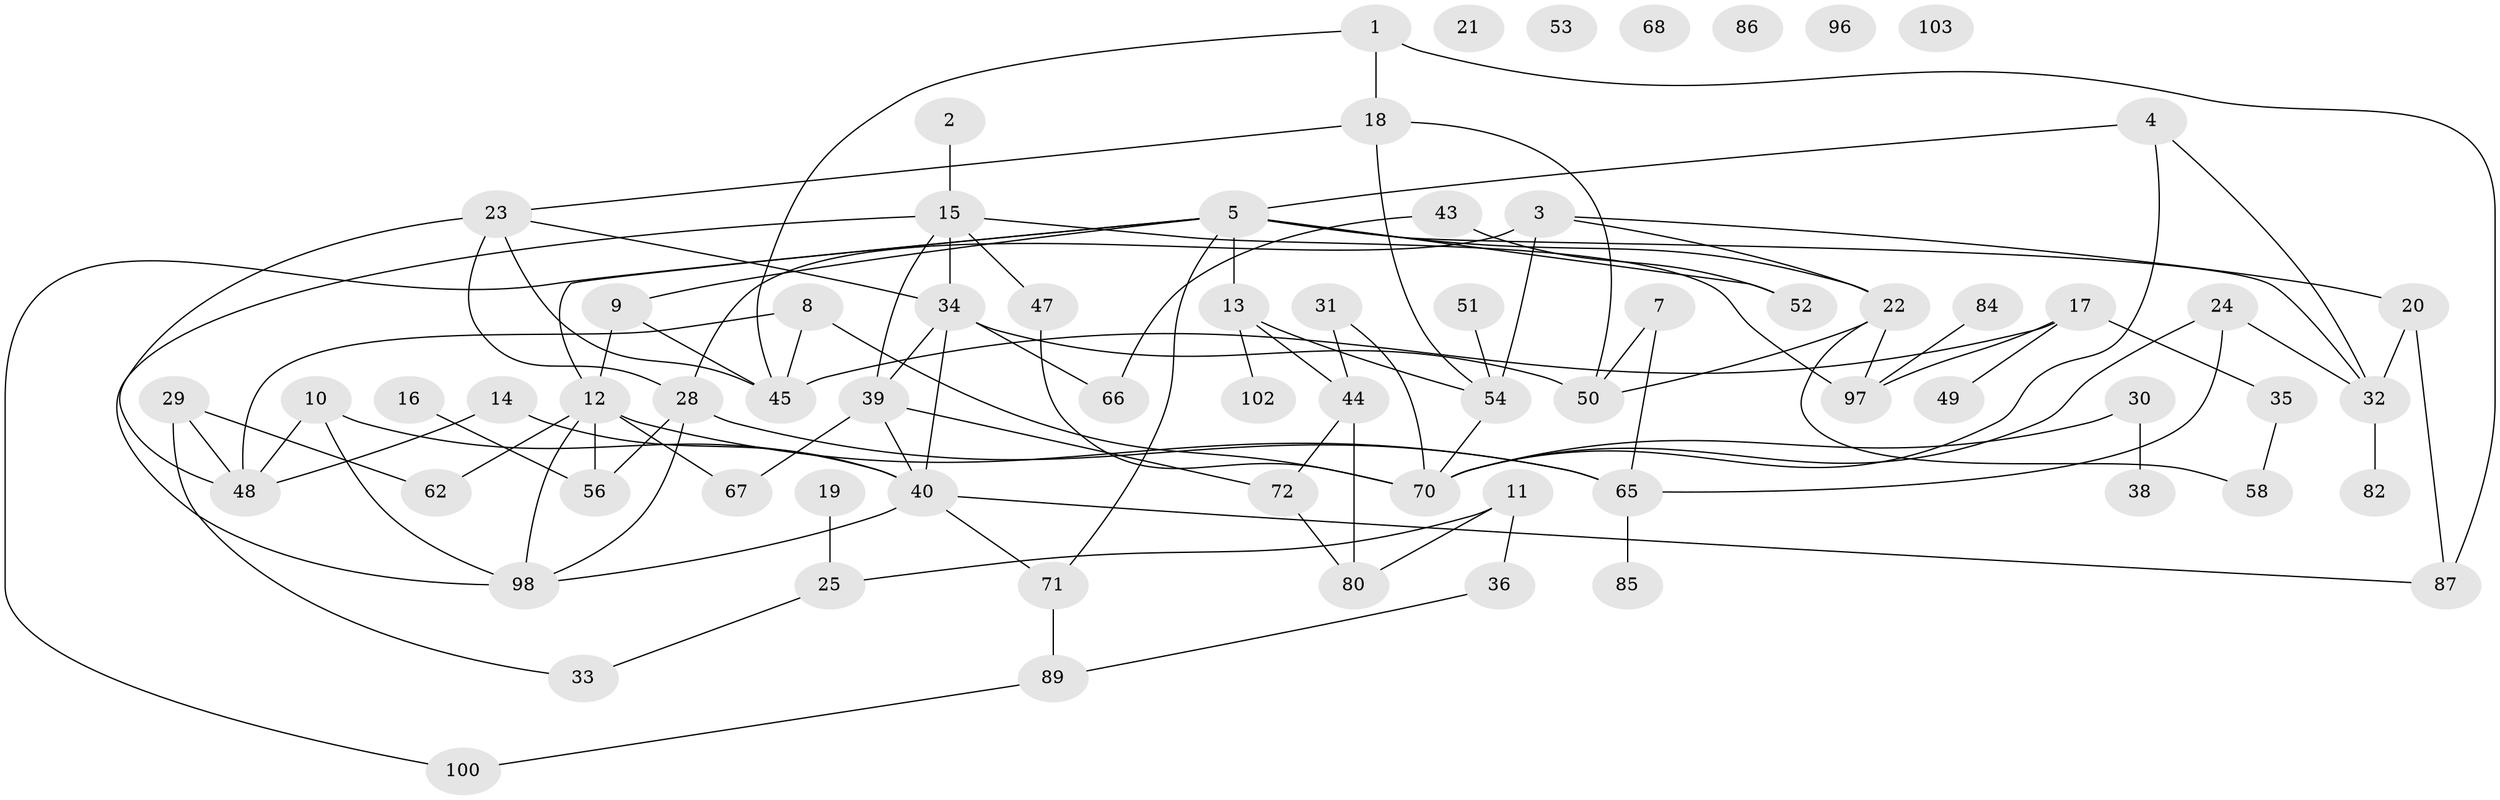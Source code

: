 // Generated by graph-tools (version 1.1) at 2025/23/03/03/25 07:23:27]
// undirected, 70 vertices, 104 edges
graph export_dot {
graph [start="1"]
  node [color=gray90,style=filled];
  1 [super="+27"];
  2;
  3 [super="+26"];
  4;
  5 [super="+6"];
  7;
  8 [super="+59"];
  9 [super="+69"];
  10;
  11;
  12 [super="+78"];
  13 [super="+81"];
  14;
  15 [super="+55"];
  16;
  17 [super="+77"];
  18 [super="+73"];
  19;
  20 [super="+64"];
  21;
  22;
  23 [super="+57"];
  24;
  25;
  28 [super="+42"];
  29 [super="+37"];
  30;
  31 [super="+93"];
  32 [super="+46"];
  33 [super="+41"];
  34;
  35;
  36 [super="+76"];
  38 [super="+91"];
  39 [super="+105"];
  40 [super="+61"];
  43;
  44 [super="+90"];
  45 [super="+79"];
  47 [super="+83"];
  48 [super="+74"];
  49;
  50 [super="+63"];
  51;
  52 [super="+88"];
  53;
  54 [super="+95"];
  56 [super="+60"];
  58;
  62;
  65;
  66 [super="+92"];
  67;
  68;
  70 [super="+94"];
  71 [super="+101"];
  72 [super="+75"];
  80;
  82;
  84;
  85;
  86;
  87;
  89 [super="+99"];
  96;
  97;
  98 [super="+104"];
  100;
  102;
  103;
  1 -- 45;
  1 -- 87;
  1 -- 18;
  2 -- 15;
  3 -- 22;
  3 -- 28;
  3 -- 54;
  3 -- 20;
  4 -- 32;
  4 -- 70;
  4 -- 5;
  5 -- 9;
  5 -- 32;
  5 -- 100;
  5 -- 71;
  5 -- 12;
  5 -- 52;
  5 -- 22;
  5 -- 13;
  7 -- 65;
  7 -- 50;
  8 -- 70;
  8 -- 48;
  8 -- 45;
  9 -- 12;
  9 -- 45;
  10 -- 48;
  10 -- 40;
  10 -- 98;
  11 -- 25;
  11 -- 36;
  11 -- 80;
  12 -- 56;
  12 -- 62;
  12 -- 67;
  12 -- 98;
  12 -- 65;
  13 -- 44;
  13 -- 54;
  13 -- 102;
  14 -- 40;
  14 -- 48;
  15 -- 34;
  15 -- 39;
  15 -- 97;
  15 -- 98;
  15 -- 47;
  16 -- 56;
  17 -- 35;
  17 -- 45 [weight=2];
  17 -- 49;
  17 -- 97;
  18 -- 50;
  18 -- 54;
  18 -- 23;
  19 -- 25;
  20 -- 32;
  20 -- 87;
  22 -- 58;
  22 -- 97;
  22 -- 50;
  23 -- 28;
  23 -- 48;
  23 -- 34;
  23 -- 45;
  24 -- 65;
  24 -- 70;
  24 -- 32;
  25 -- 33;
  28 -- 65;
  28 -- 56;
  28 -- 98;
  29 -- 48;
  29 -- 62;
  29 -- 33;
  30 -- 70;
  30 -- 38;
  31 -- 70;
  31 -- 44;
  32 -- 82;
  34 -- 39;
  34 -- 40;
  34 -- 66;
  34 -- 50;
  35 -- 58;
  36 -- 89;
  39 -- 40;
  39 -- 67;
  39 -- 72;
  40 -- 87;
  40 -- 98;
  40 -- 71;
  43 -- 52;
  43 -- 66;
  44 -- 80;
  44 -- 72;
  47 -- 70;
  51 -- 54;
  54 -- 70;
  65 -- 85;
  71 -- 89;
  72 -- 80;
  84 -- 97;
  89 -- 100;
}
